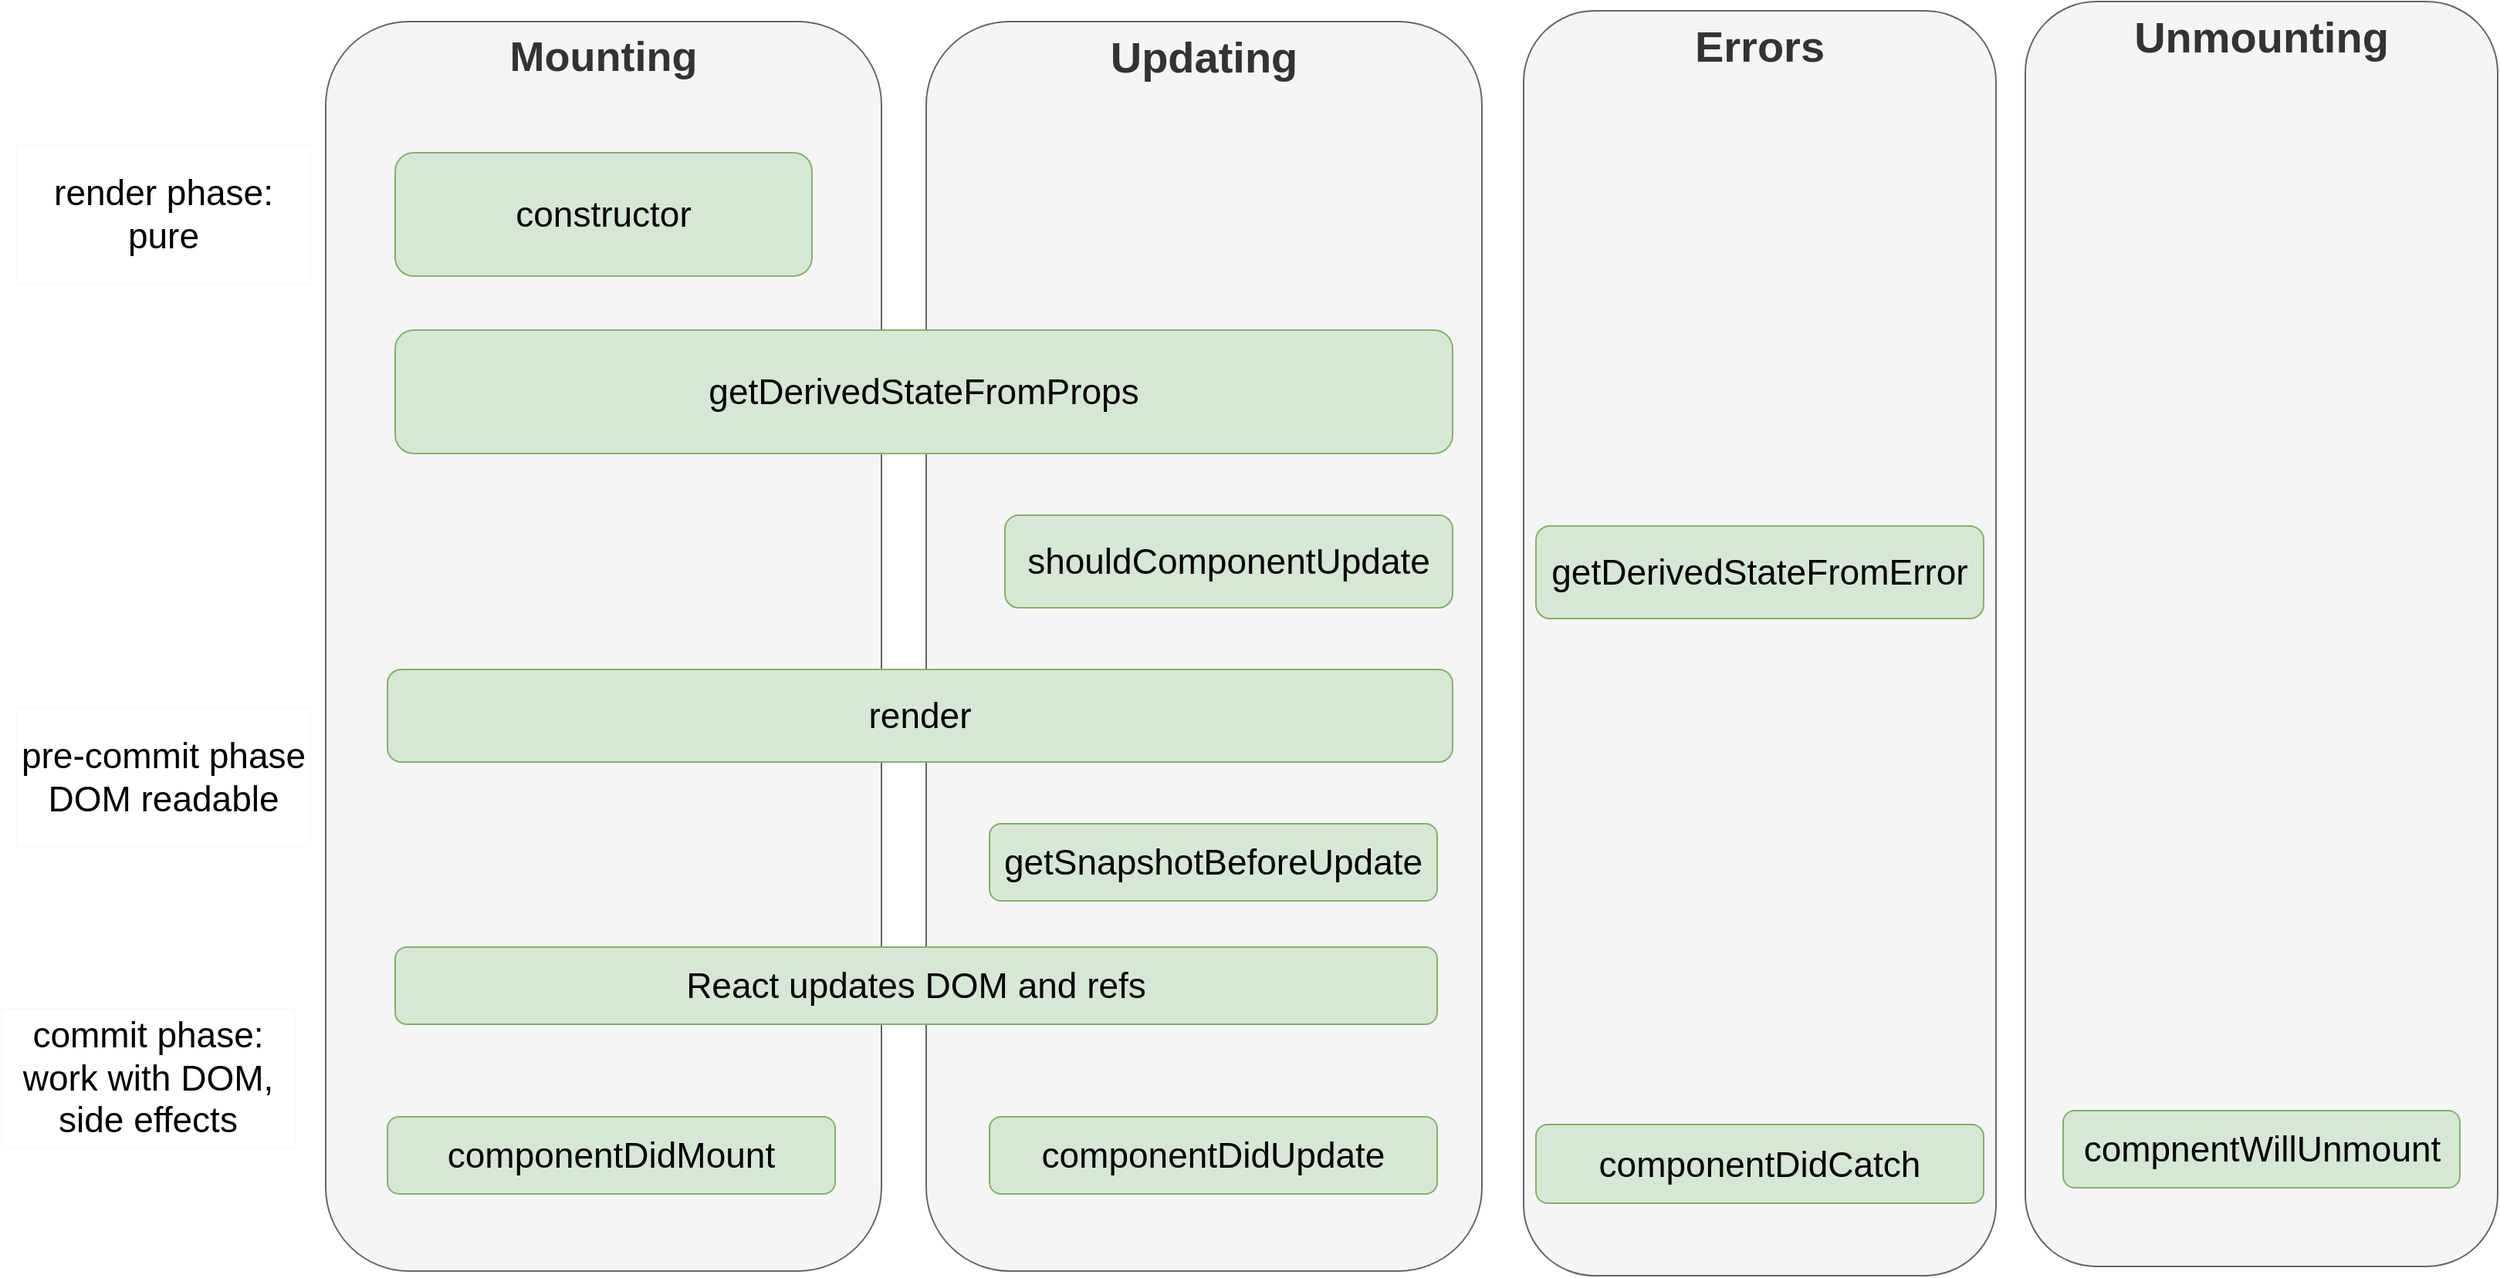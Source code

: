 <mxfile version="16.2.2" type="device"><diagram id="AxpPbJRZiFqpwoTskzSu" name="Page-1"><mxGraphModel dx="2031" dy="1153" grid="0" gridSize="10" guides="1" tooltips="1" connect="1" arrows="1" fold="1" page="1" pageScale="1" pageWidth="1654" pageHeight="1169" math="0" shadow="0"><root><mxCell id="0"/><mxCell id="1" parent="0"/><mxCell id="70eLe2xGUd9mLR863QqF-1" value="&lt;font size=&quot;1&quot;&gt;&lt;b style=&quot;font-size: 27px&quot;&gt;Mounting&lt;/b&gt;&lt;/font&gt;" style="rounded=1;whiteSpace=wrap;html=1;labelBackgroundColor=none;fillColor=#f5f5f5;strokeColor=#666666;fontColor=#333333;horizontal=1;verticalAlign=top;" vertex="1" parent="1"><mxGeometry x="223" y="50" width="360" height="810" as="geometry"/></mxCell><mxCell id="70eLe2xGUd9mLR863QqF-2" value="Updating" style="rounded=1;whiteSpace=wrap;html=1;labelBackgroundColor=none;fillColor=#f5f5f5;fontColor=#333333;strokeColor=#666666;fontSize=28;fontStyle=1;verticalAlign=top;" vertex="1" parent="1"><mxGeometry x="612" y="50" width="360" height="810" as="geometry"/></mxCell><mxCell id="70eLe2xGUd9mLR863QqF-3" value="Unmounting" style="rounded=1;whiteSpace=wrap;html=1;labelBackgroundColor=none;fillColor=#f5f5f5;fontColor=#333333;strokeColor=#666666;fontSize=28;fontStyle=1;verticalAlign=top;" vertex="1" parent="1"><mxGeometry x="1324" y="37" width="306" height="820" as="geometry"/></mxCell><mxCell id="70eLe2xGUd9mLR863QqF-4" value="render phase: pure" style="rounded=0;whiteSpace=wrap;html=1;fontSize=23;strokeColor=#FAFAFA;" vertex="1" parent="1"><mxGeometry x="23" y="130" width="190" height="90" as="geometry"/></mxCell><mxCell id="70eLe2xGUd9mLR863QqF-5" value="&lt;div&gt;pre-commit phase&lt;/div&gt;&lt;div&gt;DOM readable&lt;br&gt;&lt;/div&gt;" style="rounded=0;whiteSpace=wrap;html=1;fontSize=23;strokeColor=#FAFAFA;" vertex="1" parent="1"><mxGeometry x="23" y="495" width="190" height="90" as="geometry"/></mxCell><mxCell id="70eLe2xGUd9mLR863QqF-6" value="commit phase: work with DOM, side effects" style="rounded=0;whiteSpace=wrap;html=1;fontSize=23;strokeColor=#FAFAFA;" vertex="1" parent="1"><mxGeometry x="13" y="690" width="190" height="90" as="geometry"/></mxCell><mxCell id="70eLe2xGUd9mLR863QqF-7" value="constructor" style="rounded=1;whiteSpace=wrap;html=1;labelBackgroundColor=none;fontSize=23;fillColor=#d5e8d4;strokeColor=#82b366;" vertex="1" parent="1"><mxGeometry x="268" y="135" width="270" height="80" as="geometry"/></mxCell><mxCell id="70eLe2xGUd9mLR863QqF-8" value="getDerivedStateFromProps" style="rounded=1;whiteSpace=wrap;html=1;labelBackgroundColor=none;fontSize=23;fillColor=#d5e8d4;strokeColor=#82b366;" vertex="1" parent="1"><mxGeometry x="268" y="250" width="685" height="80" as="geometry"/></mxCell><mxCell id="70eLe2xGUd9mLR863QqF-9" value="shouldComponentUpdate" style="rounded=1;whiteSpace=wrap;html=1;labelBackgroundColor=none;fontSize=23;fillColor=#d5e8d4;strokeColor=#82b366;" vertex="1" parent="1"><mxGeometry x="663" y="370" width="290" height="60" as="geometry"/></mxCell><mxCell id="70eLe2xGUd9mLR863QqF-10" value="render" style="rounded=1;whiteSpace=wrap;html=1;labelBackgroundColor=none;fontSize=23;fillColor=#d5e8d4;strokeColor=#82b366;" vertex="1" parent="1"><mxGeometry x="263" y="470" width="690" height="60" as="geometry"/></mxCell><mxCell id="70eLe2xGUd9mLR863QqF-11" value="getSnapshotBeforeUpdate" style="rounded=1;whiteSpace=wrap;html=1;labelBackgroundColor=none;fontSize=23;fillColor=#d5e8d4;strokeColor=#82b366;" vertex="1" parent="1"><mxGeometry x="653" y="570" width="290" height="50" as="geometry"/></mxCell><mxCell id="70eLe2xGUd9mLR863QqF-12" value="React updates DOM and refs" style="rounded=1;whiteSpace=wrap;html=1;labelBackgroundColor=none;fontSize=23;fillColor=#d5e8d4;strokeColor=#82b366;" vertex="1" parent="1"><mxGeometry x="268" y="650" width="675" height="50" as="geometry"/></mxCell><mxCell id="70eLe2xGUd9mLR863QqF-13" value="componentDidMount" style="rounded=1;whiteSpace=wrap;html=1;labelBackgroundColor=none;fontSize=23;fillColor=#d5e8d4;strokeColor=#82b366;" vertex="1" parent="1"><mxGeometry x="263" y="760" width="290" height="50" as="geometry"/></mxCell><mxCell id="70eLe2xGUd9mLR863QqF-14" value="componentDidUpdate" style="rounded=1;whiteSpace=wrap;html=1;labelBackgroundColor=none;fontSize=23;fillColor=#d5e8d4;strokeColor=#82b366;" vertex="1" parent="1"><mxGeometry x="653" y="760" width="290" height="50" as="geometry"/></mxCell><mxCell id="70eLe2xGUd9mLR863QqF-15" value="compnentWillUnmount" style="rounded=1;whiteSpace=wrap;html=1;labelBackgroundColor=none;fontSize=23;fillColor=#d5e8d4;strokeColor=#82b366;" vertex="1" parent="1"><mxGeometry x="1348.5" y="756" width="257" height="50" as="geometry"/></mxCell><mxCell id="70eLe2xGUd9mLR863QqF-16" value="Errors" style="rounded=1;whiteSpace=wrap;html=1;labelBackgroundColor=none;fillColor=#f5f5f5;fontColor=#333333;strokeColor=#666666;fontSize=28;fontStyle=1;verticalAlign=top;" vertex="1" parent="1"><mxGeometry x="999" y="43" width="306" height="820" as="geometry"/></mxCell><mxCell id="70eLe2xGUd9mLR863QqF-17" value="getDerivedStateFromError" style="rounded=1;whiteSpace=wrap;html=1;labelBackgroundColor=none;fontSize=23;fillColor=#d5e8d4;strokeColor=#82b366;" vertex="1" parent="1"><mxGeometry x="1007" y="377" width="290" height="60" as="geometry"/></mxCell><mxCell id="70eLe2xGUd9mLR863QqF-18" value="componentDidCatch" style="rounded=1;whiteSpace=wrap;html=1;labelBackgroundColor=none;fontSize=23;fillColor=#d5e8d4;strokeColor=#82b366;" vertex="1" parent="1"><mxGeometry x="1007" y="765" width="290" height="51" as="geometry"/></mxCell></root></mxGraphModel></diagram></mxfile>